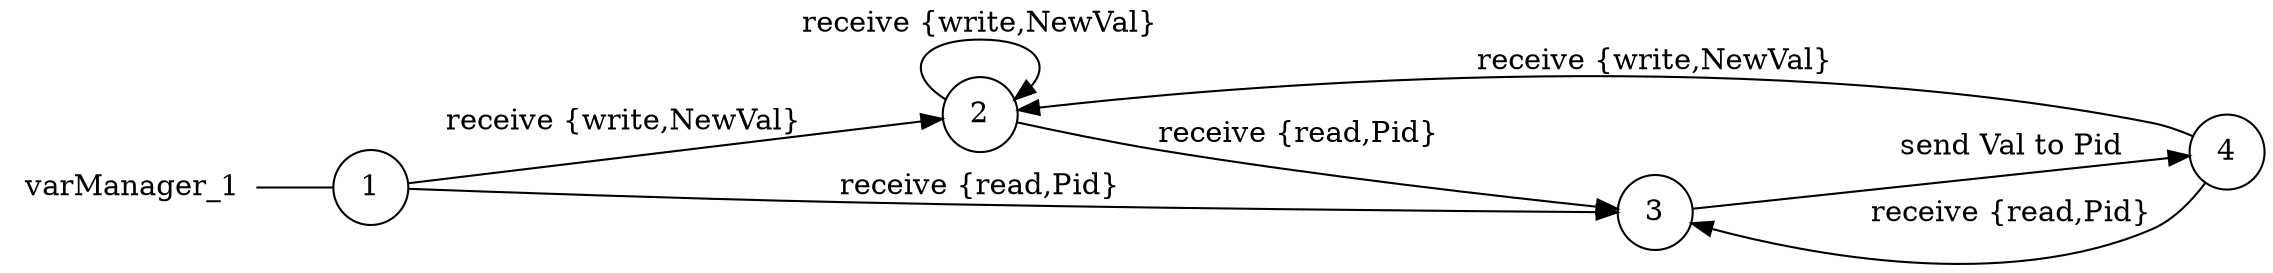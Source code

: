 digraph varManager_1 {
	rankdir="LR";
	n_0 [label="varManager_1", shape="plaintext"];
	n_1 [id="1", shape=circle, label="1"];
	n_0 -> n_1 [arrowhead=none];
	n_2 [id="2", shape=circle, label="2"];
	n_3 [id="4", shape=circle, label="3"];
	n_4 [id="3", shape=circle, label="4"];

	n_3 -> n_4 [id="[$e|4]", label="send Val to Pid"];
	n_4 -> n_3 [id="[$e|1]", label="receive {read,Pid}"];
	n_4 -> n_2 [id="[$e|3]", label="receive {write,NewVal}"];
	n_2 -> n_2 [id="[$e|6]", label="receive {write,NewVal}"];
	n_1 -> n_3 [id="[$e|0]", label="receive {read,Pid}"];
	n_1 -> n_2 [id="[$e|2]", label="receive {write,NewVal}"];
	n_2 -> n_3 [id="[$e|5]", label="receive {read,Pid}"];
}
